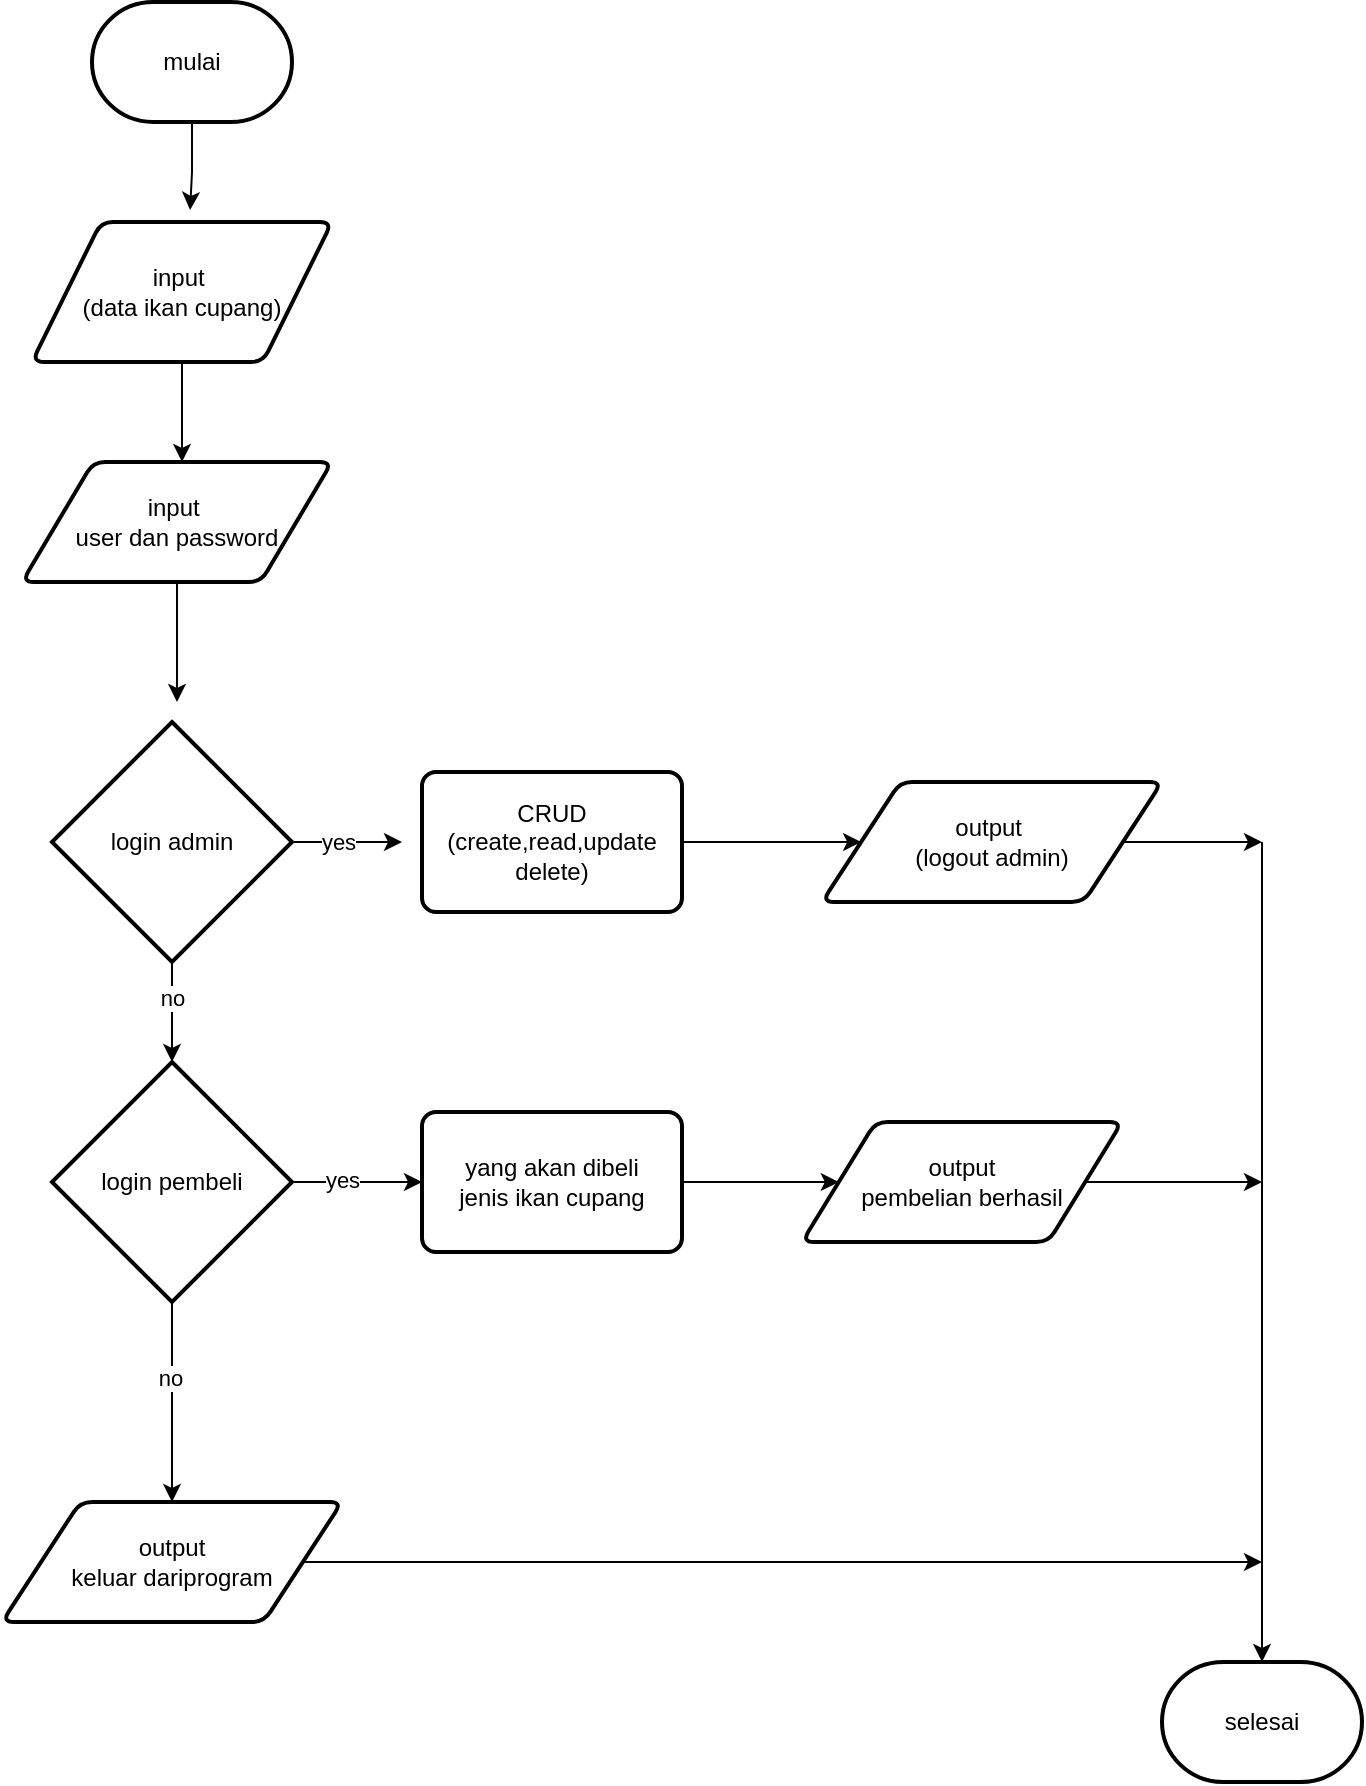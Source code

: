 <mxfile version="22.0.4" type="device">
  <diagram id="C5RBs43oDa-KdzZeNtuy" name="Page-1">
    <mxGraphModel dx="880" dy="1690" grid="1" gridSize="10" guides="1" tooltips="1" connect="1" arrows="1" fold="1" page="1" pageScale="1" pageWidth="827" pageHeight="1169" math="0" shadow="0">
      <root>
        <mxCell id="WIyWlLk6GJQsqaUBKTNV-0" />
        <mxCell id="WIyWlLk6GJQsqaUBKTNV-1" parent="WIyWlLk6GJQsqaUBKTNV-0" />
        <mxCell id="UTOeF79YioW3GGX7eYwu-21" value="mulai" style="strokeWidth=2;html=1;shape=mxgraph.flowchart.terminator;whiteSpace=wrap;" parent="WIyWlLk6GJQsqaUBKTNV-1" vertex="1">
          <mxGeometry x="115" y="-150" width="100" height="60" as="geometry" />
        </mxCell>
        <mxCell id="tc3Aibx8ZkvAHjouGVfo-7" style="edgeStyle=orthogonalEdgeStyle;rounded=0;orthogonalLoop=1;jettySize=auto;html=1;" edge="1" parent="WIyWlLk6GJQsqaUBKTNV-1" source="UTOeF79YioW3GGX7eYwu-22">
          <mxGeometry relative="1" as="geometry">
            <mxPoint x="160" y="80" as="targetPoint" />
          </mxGeometry>
        </mxCell>
        <mxCell id="UTOeF79YioW3GGX7eYwu-22" value="input&amp;nbsp;&lt;br&gt;(data ikan cupang)" style="shape=parallelogram;html=1;strokeWidth=2;perimeter=parallelogramPerimeter;whiteSpace=wrap;rounded=1;arcSize=12;size=0.23;" parent="WIyWlLk6GJQsqaUBKTNV-1" vertex="1">
          <mxGeometry x="85" y="-40" width="150" height="70" as="geometry" />
        </mxCell>
        <mxCell id="UTOeF79YioW3GGX7eYwu-35" style="edgeStyle=orthogonalEdgeStyle;rounded=0;orthogonalLoop=1;jettySize=auto;html=1;" parent="WIyWlLk6GJQsqaUBKTNV-1" source="UTOeF79YioW3GGX7eYwu-23" target="UTOeF79YioW3GGX7eYwu-28" edge="1">
          <mxGeometry relative="1" as="geometry" />
        </mxCell>
        <mxCell id="xmPfbEcKdEs6_j777wMZ-3" value="no" style="edgeLabel;html=1;align=center;verticalAlign=middle;resizable=0;points=[];" parent="UTOeF79YioW3GGX7eYwu-35" vertex="1" connectable="0">
          <mxGeometry x="-0.28" relative="1" as="geometry">
            <mxPoint as="offset" />
          </mxGeometry>
        </mxCell>
        <mxCell id="UTOeF79YioW3GGX7eYwu-37" style="edgeStyle=orthogonalEdgeStyle;rounded=0;orthogonalLoop=1;jettySize=auto;html=1;" parent="WIyWlLk6GJQsqaUBKTNV-1" source="UTOeF79YioW3GGX7eYwu-23" edge="1">
          <mxGeometry relative="1" as="geometry">
            <mxPoint x="270" y="270" as="targetPoint" />
          </mxGeometry>
        </mxCell>
        <mxCell id="xmPfbEcKdEs6_j777wMZ-2" value="yes" style="edgeLabel;html=1;align=center;verticalAlign=middle;resizable=0;points=[];" parent="UTOeF79YioW3GGX7eYwu-37" vertex="1" connectable="0">
          <mxGeometry x="-0.171" relative="1" as="geometry">
            <mxPoint as="offset" />
          </mxGeometry>
        </mxCell>
        <mxCell id="UTOeF79YioW3GGX7eYwu-23" value="login admin" style="strokeWidth=2;html=1;shape=mxgraph.flowchart.decision;whiteSpace=wrap;" parent="WIyWlLk6GJQsqaUBKTNV-1" vertex="1">
          <mxGeometry x="95" y="210" width="120" height="120" as="geometry" />
        </mxCell>
        <mxCell id="UTOeF79YioW3GGX7eYwu-40" style="edgeStyle=orthogonalEdgeStyle;rounded=0;orthogonalLoop=1;jettySize=auto;html=1;" parent="WIyWlLk6GJQsqaUBKTNV-1" source="UTOeF79YioW3GGX7eYwu-26" target="UTOeF79YioW3GGX7eYwu-29" edge="1">
          <mxGeometry relative="1" as="geometry" />
        </mxCell>
        <mxCell id="UTOeF79YioW3GGX7eYwu-26" value="yang akan dibeli&lt;br&gt;jenis ikan cupang" style="rounded=1;whiteSpace=wrap;html=1;absoluteArcSize=1;arcSize=14;strokeWidth=2;" parent="WIyWlLk6GJQsqaUBKTNV-1" vertex="1">
          <mxGeometry x="280" y="405" width="130" height="70" as="geometry" />
        </mxCell>
        <mxCell id="UTOeF79YioW3GGX7eYwu-38" style="edgeStyle=orthogonalEdgeStyle;rounded=0;orthogonalLoop=1;jettySize=auto;html=1;entryX=0;entryY=0.5;entryDx=0;entryDy=0;" parent="WIyWlLk6GJQsqaUBKTNV-1" source="UTOeF79YioW3GGX7eYwu-27" target="UTOeF79YioW3GGX7eYwu-30" edge="1">
          <mxGeometry relative="1" as="geometry">
            <mxPoint x="470" y="270" as="targetPoint" />
          </mxGeometry>
        </mxCell>
        <mxCell id="UTOeF79YioW3GGX7eYwu-27" value="CRUD&lt;br&gt;(create,read,update&lt;br&gt;delete)" style="rounded=1;whiteSpace=wrap;html=1;absoluteArcSize=1;arcSize=14;strokeWidth=2;" parent="WIyWlLk6GJQsqaUBKTNV-1" vertex="1">
          <mxGeometry x="280" y="235" width="130" height="70" as="geometry" />
        </mxCell>
        <mxCell id="UTOeF79YioW3GGX7eYwu-32" value="" style="edgeStyle=orthogonalEdgeStyle;rounded=0;orthogonalLoop=1;jettySize=auto;html=1;" parent="WIyWlLk6GJQsqaUBKTNV-1" source="UTOeF79YioW3GGX7eYwu-28" edge="1">
          <mxGeometry relative="1" as="geometry">
            <mxPoint x="155" y="600" as="targetPoint" />
          </mxGeometry>
        </mxCell>
        <mxCell id="xmPfbEcKdEs6_j777wMZ-4" value="no" style="edgeLabel;html=1;align=center;verticalAlign=middle;resizable=0;points=[];" parent="UTOeF79YioW3GGX7eYwu-32" vertex="1" connectable="0">
          <mxGeometry x="-0.244" y="-1" relative="1" as="geometry">
            <mxPoint as="offset" />
          </mxGeometry>
        </mxCell>
        <mxCell id="UTOeF79YioW3GGX7eYwu-39" style="edgeStyle=orthogonalEdgeStyle;rounded=0;orthogonalLoop=1;jettySize=auto;html=1;entryX=0;entryY=0.5;entryDx=0;entryDy=0;" parent="WIyWlLk6GJQsqaUBKTNV-1" source="UTOeF79YioW3GGX7eYwu-28" target="UTOeF79YioW3GGX7eYwu-26" edge="1">
          <mxGeometry relative="1" as="geometry" />
        </mxCell>
        <mxCell id="xmPfbEcKdEs6_j777wMZ-5" value="yes" style="edgeLabel;html=1;align=center;verticalAlign=middle;resizable=0;points=[];" parent="UTOeF79YioW3GGX7eYwu-39" vertex="1" connectable="0">
          <mxGeometry x="-0.231" y="1" relative="1" as="geometry">
            <mxPoint as="offset" />
          </mxGeometry>
        </mxCell>
        <mxCell id="UTOeF79YioW3GGX7eYwu-28" value="login pembeli" style="strokeWidth=2;html=1;shape=mxgraph.flowchart.decision;whiteSpace=wrap;" parent="WIyWlLk6GJQsqaUBKTNV-1" vertex="1">
          <mxGeometry x="95" y="380" width="120" height="120" as="geometry" />
        </mxCell>
        <mxCell id="UTOeF79YioW3GGX7eYwu-44" style="edgeStyle=orthogonalEdgeStyle;rounded=0;orthogonalLoop=1;jettySize=auto;html=1;" parent="WIyWlLk6GJQsqaUBKTNV-1" source="UTOeF79YioW3GGX7eYwu-29" edge="1">
          <mxGeometry relative="1" as="geometry">
            <mxPoint x="700" y="440" as="targetPoint" />
          </mxGeometry>
        </mxCell>
        <mxCell id="UTOeF79YioW3GGX7eYwu-29" value="output&lt;br&gt;pembelian berhasil" style="shape=parallelogram;html=1;strokeWidth=2;perimeter=parallelogramPerimeter;whiteSpace=wrap;rounded=1;arcSize=12;size=0.23;" parent="WIyWlLk6GJQsqaUBKTNV-1" vertex="1">
          <mxGeometry x="470" y="410" width="160" height="60" as="geometry" />
        </mxCell>
        <mxCell id="UTOeF79YioW3GGX7eYwu-43" style="edgeStyle=orthogonalEdgeStyle;rounded=0;orthogonalLoop=1;jettySize=auto;html=1;" parent="WIyWlLk6GJQsqaUBKTNV-1" source="UTOeF79YioW3GGX7eYwu-30" edge="1">
          <mxGeometry relative="1" as="geometry">
            <mxPoint x="700" y="270" as="targetPoint" />
          </mxGeometry>
        </mxCell>
        <mxCell id="UTOeF79YioW3GGX7eYwu-30" value="output&amp;nbsp;&lt;br&gt;(logout admin)" style="shape=parallelogram;html=1;strokeWidth=2;perimeter=parallelogramPerimeter;whiteSpace=wrap;rounded=1;arcSize=12;size=0.23;" parent="WIyWlLk6GJQsqaUBKTNV-1" vertex="1">
          <mxGeometry x="480" y="240" width="170" height="60" as="geometry" />
        </mxCell>
        <mxCell id="UTOeF79YioW3GGX7eYwu-41" value="selesai" style="strokeWidth=2;html=1;shape=mxgraph.flowchart.terminator;whiteSpace=wrap;" parent="WIyWlLk6GJQsqaUBKTNV-1" vertex="1">
          <mxGeometry x="650" y="680" width="100" height="60" as="geometry" />
        </mxCell>
        <mxCell id="UTOeF79YioW3GGX7eYwu-46" value="" style="endArrow=classic;html=1;rounded=0;entryX=0.5;entryY=0;entryDx=0;entryDy=0;entryPerimeter=0;" parent="WIyWlLk6GJQsqaUBKTNV-1" edge="1" target="UTOeF79YioW3GGX7eYwu-41">
          <mxGeometry width="50" height="50" relative="1" as="geometry">
            <mxPoint x="700" y="270" as="sourcePoint" />
            <mxPoint x="700" y="600" as="targetPoint" />
          </mxGeometry>
        </mxCell>
        <mxCell id="tc3Aibx8ZkvAHjouGVfo-8" style="edgeStyle=orthogonalEdgeStyle;rounded=0;orthogonalLoop=1;jettySize=auto;html=1;" edge="1" parent="WIyWlLk6GJQsqaUBKTNV-1" source="tc3Aibx8ZkvAHjouGVfo-2">
          <mxGeometry relative="1" as="geometry">
            <mxPoint x="157.5" y="200" as="targetPoint" />
          </mxGeometry>
        </mxCell>
        <mxCell id="tc3Aibx8ZkvAHjouGVfo-2" value="input&amp;nbsp;&lt;br&gt;user dan password" style="shape=parallelogram;html=1;strokeWidth=2;perimeter=parallelogramPerimeter;whiteSpace=wrap;rounded=1;arcSize=12;size=0.23;" vertex="1" parent="WIyWlLk6GJQsqaUBKTNV-1">
          <mxGeometry x="80" y="80" width="155" height="60" as="geometry" />
        </mxCell>
        <mxCell id="tc3Aibx8ZkvAHjouGVfo-5" style="edgeStyle=orthogonalEdgeStyle;rounded=0;orthogonalLoop=1;jettySize=auto;html=1;entryX=0.527;entryY=-0.086;entryDx=0;entryDy=0;entryPerimeter=0;" edge="1" parent="WIyWlLk6GJQsqaUBKTNV-1" source="UTOeF79YioW3GGX7eYwu-21" target="UTOeF79YioW3GGX7eYwu-22">
          <mxGeometry relative="1" as="geometry" />
        </mxCell>
        <mxCell id="tc3Aibx8ZkvAHjouGVfo-10" value="" style="endArrow=classic;html=1;rounded=0;" edge="1" parent="WIyWlLk6GJQsqaUBKTNV-1" target="tc3Aibx8ZkvAHjouGVfo-9">
          <mxGeometry width="50" height="50" relative="1" as="geometry">
            <mxPoint x="150" y="600" as="sourcePoint" />
            <mxPoint x="700" y="600" as="targetPoint" />
          </mxGeometry>
        </mxCell>
        <mxCell id="tc3Aibx8ZkvAHjouGVfo-12" style="edgeStyle=orthogonalEdgeStyle;rounded=0;orthogonalLoop=1;jettySize=auto;html=1;" edge="1" parent="WIyWlLk6GJQsqaUBKTNV-1" source="tc3Aibx8ZkvAHjouGVfo-9">
          <mxGeometry relative="1" as="geometry">
            <mxPoint x="700" y="630" as="targetPoint" />
          </mxGeometry>
        </mxCell>
        <mxCell id="tc3Aibx8ZkvAHjouGVfo-9" value="output&lt;br&gt;keluar dariprogram" style="shape=parallelogram;html=1;strokeWidth=2;perimeter=parallelogramPerimeter;whiteSpace=wrap;rounded=1;arcSize=12;size=0.23;" vertex="1" parent="WIyWlLk6GJQsqaUBKTNV-1">
          <mxGeometry x="70" y="600" width="170" height="60" as="geometry" />
        </mxCell>
      </root>
    </mxGraphModel>
  </diagram>
</mxfile>
